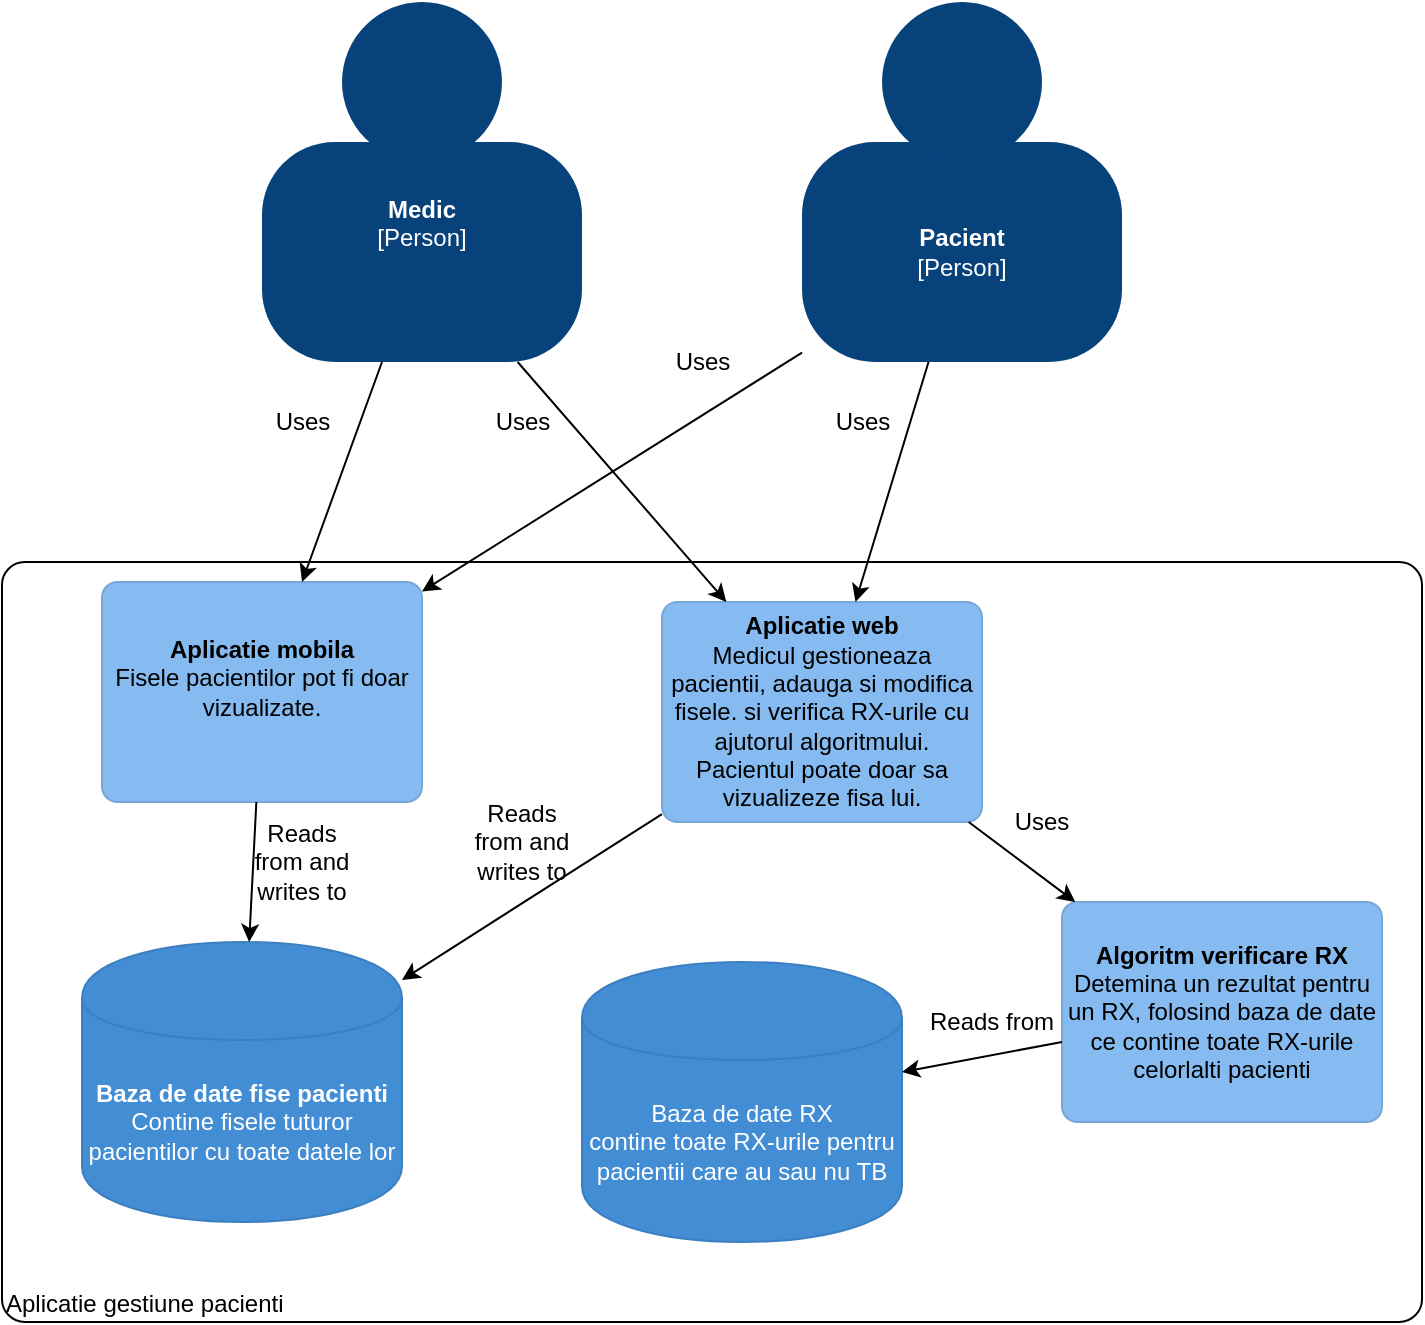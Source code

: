 <mxfile version="12.8.1" type="device"><diagram id="CvIGyqJotFcjogtGNMux" name="Page-1"><mxGraphModel dx="1865" dy="1717" grid="1" gridSize="10" guides="1" tooltips="1" connect="1" arrows="1" fold="1" page="1" pageScale="1" pageWidth="827" pageHeight="1169" math="0" shadow="0"><root><mxCell id="0"/><mxCell id="1" parent="0"/><mxCell id="OWFaTM2kn57WQ_NS1Cg1-2" value="" style="group;rounded=0;labelBackgroundColor=none;fillColor=none;fontColor=#ffffff;align=center;html=1;" vertex="1" connectable="0" parent="1"><mxGeometry x="100" y="-80" width="160" height="180" as="geometry"/><C4Person as="c4"/></mxCell><object label="&lt;b&gt;Medic&lt;/b&gt;&lt;div&gt;[Person]&lt;/div&gt;&lt;div&gt;&lt;br&gt;&lt;/div&gt;&lt;div&gt;&lt;br&gt;&lt;/div&gt;" placeholders="1" c4Name="name" c4Type="body" c4Description="Description" id="OWFaTM2kn57WQ_NS1Cg1-3"><mxCell style="rounded=1;whiteSpace=wrap;html=1;labelBackgroundColor=none;fillColor=#08427b;fontColor=#ffffff;align=center;arcSize=33;strokeColor=3c7fc0;" vertex="1" parent="OWFaTM2kn57WQ_NS1Cg1-2"><mxGeometry y="70" width="160" height="110" as="geometry"/><C4Person as="c4"/></mxCell></object><mxCell id="OWFaTM2kn57WQ_NS1Cg1-4" value="" style="ellipse;whiteSpace=wrap;html=1;aspect=fixed;rounded=0;labelBackgroundColor=none;fillColor=#08427b;fontSize=12;fontColor=#ffffff;align=center;strokeColor=3c7fc0;" vertex="1" parent="OWFaTM2kn57WQ_NS1Cg1-2"><mxGeometry x="40" width="80" height="80" as="geometry"/><C4Person as="c4"/></mxCell><mxCell id="OWFaTM2kn57WQ_NS1Cg1-5" value="" style="group;rounded=0;labelBackgroundColor=none;fillColor=none;fontColor=#ffffff;align=center;html=1;" vertex="1" connectable="0" parent="1"><mxGeometry x="370" y="-80" width="160" height="180" as="geometry"/><C4Person as="c4"/></mxCell><object label="&lt;b&gt;Pacient&lt;/b&gt;&lt;br&gt;[Person]" placeholders="1" c4Name="name" c4Type="body" c4Description="Description" id="OWFaTM2kn57WQ_NS1Cg1-6"><mxCell style="rounded=1;whiteSpace=wrap;html=1;labelBackgroundColor=none;fillColor=#08427b;fontColor=#ffffff;align=center;arcSize=33;strokeColor=3c7fc0;" vertex="1" parent="OWFaTM2kn57WQ_NS1Cg1-5"><mxGeometry y="70" width="160" height="110" as="geometry"/><C4Person as="c4"/></mxCell></object><mxCell id="OWFaTM2kn57WQ_NS1Cg1-7" value="" style="ellipse;whiteSpace=wrap;html=1;aspect=fixed;rounded=0;labelBackgroundColor=none;fillColor=#08427b;fontSize=12;fontColor=#ffffff;align=center;strokeColor=3c7fc0;" vertex="1" parent="OWFaTM2kn57WQ_NS1Cg1-5"><mxGeometry x="40" width="80" height="80" as="geometry"/><C4Person as="c4"/></mxCell><object label="&lt;div style=&quot;text-align: left&quot;&gt;Aplicatie gestiune pacienti&lt;/div&gt;" placeholders="1" c4Name="name" c4Type="ExecutionEnvironment" c4Application="applicationAndVersion" id="OWFaTM2kn57WQ_NS1Cg1-8"><mxCell style="rounded=1;whiteSpace=wrap;html=1;labelBackgroundColor=none;fillColor=#ffffff;fontColor=#000000;align=left;arcSize=3;strokeColor=#000000;verticalAlign=bottom;" vertex="1" parent="1"><mxGeometry x="-30" y="200" width="710" height="380" as="geometry"/><C4ExecutionEnvironment as="c4"/></mxCell></object><object label="&lt;span style=&quot;color: rgb(0 , 0 , 0)&quot;&gt;&lt;b&gt;Aplicatie web&lt;/b&gt;&lt;br&gt;Medicul gestioneaza pacientii, adauga si modifica fisele. si verifica RX-urile cu ajutorul algoritmului. Pacientul poate doar sa vizualizeze fisa lui.&lt;br&gt;&lt;/span&gt;" placeholders="1" c4Name="name" c4Type="Component" c4Technology="technology" c4Description="Description" id="OWFaTM2kn57WQ_NS1Cg1-11"><mxCell style="rounded=1;whiteSpace=wrap;html=1;labelBackgroundColor=none;fillColor=#85bbf0;fontColor=#000000;align=center;arcSize=7;strokeColor=#78a8d8;" vertex="1" parent="1"><mxGeometry x="300" y="220" width="160" height="110" as="geometry"/><C4Component as="c4"/></mxCell></object><object label="&lt;b&gt;Aplicatie mobila&lt;/b&gt;&lt;div&gt;Fisele pacientilor pot fi doar vizualizate.&lt;/div&gt;&lt;div&gt;&lt;br&gt;&lt;/div&gt;" placeholders="1" c4Name="name" c4Type="Component" c4Technology="technology" c4Description="Description" id="OWFaTM2kn57WQ_NS1Cg1-12"><mxCell style="rounded=1;whiteSpace=wrap;html=1;labelBackgroundColor=none;fillColor=#85bbf0;fontColor=#000000;align=center;arcSize=7;strokeColor=#78a8d8;" vertex="1" parent="1"><mxGeometry x="20" y="210" width="160" height="110" as="geometry"/><C4Component as="c4"/></mxCell></object><mxCell id="OWFaTM2kn57WQ_NS1Cg1-17" value="" style="endArrow=classic;html=1;" edge="1" parent="1" source="OWFaTM2kn57WQ_NS1Cg1-6" target="OWFaTM2kn57WQ_NS1Cg1-12"><mxGeometry width="50" height="50" relative="1" as="geometry"><mxPoint x="390" y="210" as="sourcePoint"/><mxPoint x="440" y="160" as="targetPoint"/></mxGeometry></mxCell><mxCell id="OWFaTM2kn57WQ_NS1Cg1-18" value="" style="endArrow=classic;html=1;" edge="1" parent="1" source="OWFaTM2kn57WQ_NS1Cg1-6" target="OWFaTM2kn57WQ_NS1Cg1-11"><mxGeometry width="50" height="50" relative="1" as="geometry"><mxPoint x="390" y="210" as="sourcePoint"/><mxPoint x="440" y="160" as="targetPoint"/></mxGeometry></mxCell><mxCell id="OWFaTM2kn57WQ_NS1Cg1-19" value="" style="endArrow=classic;html=1;" edge="1" parent="1" source="OWFaTM2kn57WQ_NS1Cg1-3" target="OWFaTM2kn57WQ_NS1Cg1-11"><mxGeometry width="50" height="50" relative="1" as="geometry"><mxPoint x="390" y="210" as="sourcePoint"/><mxPoint x="440" y="160" as="targetPoint"/><Array as="points"/></mxGeometry></mxCell><mxCell id="OWFaTM2kn57WQ_NS1Cg1-21" value="Uses" style="text;html=1;align=center;verticalAlign=middle;resizable=0;points=[];labelBackgroundColor=#ffffff;" vertex="1" connectable="0" parent="OWFaTM2kn57WQ_NS1Cg1-19"><mxGeometry x="-0.246" y="2" relative="1" as="geometry"><mxPoint x="-38.71" y="-13.96" as="offset"/></mxGeometry></mxCell><mxCell id="OWFaTM2kn57WQ_NS1Cg1-20" value="" style="endArrow=classic;html=1;" edge="1" parent="1" source="OWFaTM2kn57WQ_NS1Cg1-3" target="OWFaTM2kn57WQ_NS1Cg1-12"><mxGeometry width="50" height="50" relative="1" as="geometry"><mxPoint x="390" y="210" as="sourcePoint"/><mxPoint x="440" y="160" as="targetPoint"/></mxGeometry></mxCell><mxCell id="OWFaTM2kn57WQ_NS1Cg1-22" value="Uses" style="text;html=1;align=center;verticalAlign=middle;resizable=0;points=[];autosize=1;" vertex="1" parent="1"><mxGeometry x="100" y="120" width="40" height="20" as="geometry"/></mxCell><mxCell id="OWFaTM2kn57WQ_NS1Cg1-23" value="Uses" style="text;html=1;align=center;verticalAlign=middle;resizable=0;points=[];autosize=1;" vertex="1" parent="1"><mxGeometry x="300" y="90" width="40" height="20" as="geometry"/></mxCell><mxCell id="OWFaTM2kn57WQ_NS1Cg1-24" value="Uses" style="text;html=1;align=center;verticalAlign=middle;resizable=0;points=[];autosize=1;" vertex="1" parent="1"><mxGeometry x="380" y="120" width="40" height="20" as="geometry"/></mxCell><object label="&lt;b&gt;Algoritm verificare RX&lt;br&gt;&lt;/b&gt;Detemina un rezultat pentru un RX, folosind baza de date ce contine toate RX-urile celorlalti pacienti" placeholders="1" c4Name="name" c4Type="Component" c4Technology="technology" c4Description="Description" id="OWFaTM2kn57WQ_NS1Cg1-25"><mxCell style="rounded=1;whiteSpace=wrap;html=1;labelBackgroundColor=none;fillColor=#85bbf0;fontColor=#000000;align=center;arcSize=7;strokeColor=#78a8d8;" vertex="1" parent="1"><mxGeometry x="500" y="370" width="160" height="110" as="geometry"/><C4Component as="c4"/></mxCell></object><object label="&lt;b&gt;Baza de date fise pacienti&lt;/b&gt;&lt;br&gt;Contine fisele tuturor pacientilor cu toate datele lor" placeholders="1" c4Type="Database" c4Technology="technology" c4Description="Description" id="OWFaTM2kn57WQ_NS1Cg1-26"><mxCell style="shape=cylinder;whiteSpace=wrap;html=1;boundedLbl=1;rounded=0;labelBackgroundColor=none;fillColor=#438dd5;fontSize=12;fontColor=#ffffff;align=center;strokeColor=#3c7fc0;" vertex="1" parent="1"><mxGeometry x="10" y="390" width="160" height="140" as="geometry"/><C4Database as="c4"/></mxCell></object><object label="&lt;span&gt;Baza de date RX&lt;/span&gt;&lt;div&gt;contine toate RX-urile pentru pacientii care au sau nu TB&lt;/div&gt;" placeholders="1" c4Type="Database" c4Technology="technology" c4Description="Description" id="OWFaTM2kn57WQ_NS1Cg1-27"><mxCell style="shape=cylinder;whiteSpace=wrap;html=1;boundedLbl=1;rounded=0;labelBackgroundColor=none;fillColor=#438dd5;fontSize=12;fontColor=#ffffff;align=center;strokeColor=#3c7fc0;" vertex="1" parent="1"><mxGeometry x="260" y="400" width="160" height="140" as="geometry"/><C4Database as="c4"/></mxCell></object><mxCell id="OWFaTM2kn57WQ_NS1Cg1-28" value="" style="endArrow=classic;html=1;" edge="1" parent="1" source="OWFaTM2kn57WQ_NS1Cg1-12" target="OWFaTM2kn57WQ_NS1Cg1-26"><mxGeometry width="50" height="50" relative="1" as="geometry"><mxPoint x="390" y="410" as="sourcePoint"/><mxPoint x="440" y="360" as="targetPoint"/></mxGeometry></mxCell><mxCell id="OWFaTM2kn57WQ_NS1Cg1-29" value="" style="endArrow=classic;html=1;" edge="1" parent="1" source="OWFaTM2kn57WQ_NS1Cg1-11" target="OWFaTM2kn57WQ_NS1Cg1-26"><mxGeometry width="50" height="50" relative="1" as="geometry"><mxPoint x="390" y="410" as="sourcePoint"/><mxPoint x="440" y="360" as="targetPoint"/></mxGeometry></mxCell><mxCell id="OWFaTM2kn57WQ_NS1Cg1-30" value="" style="endArrow=classic;html=1;" edge="1" parent="1" source="OWFaTM2kn57WQ_NS1Cg1-11" target="OWFaTM2kn57WQ_NS1Cg1-25"><mxGeometry width="50" height="50" relative="1" as="geometry"><mxPoint x="390" y="410" as="sourcePoint"/><mxPoint x="440" y="360" as="targetPoint"/></mxGeometry></mxCell><mxCell id="OWFaTM2kn57WQ_NS1Cg1-31" value="" style="endArrow=classic;html=1;" edge="1" parent="1" source="OWFaTM2kn57WQ_NS1Cg1-25" target="OWFaTM2kn57WQ_NS1Cg1-27"><mxGeometry width="50" height="50" relative="1" as="geometry"><mxPoint x="390" y="410" as="sourcePoint"/><mxPoint x="440" y="360" as="targetPoint"/></mxGeometry></mxCell><mxCell id="OWFaTM2kn57WQ_NS1Cg1-32" value="Reads from and writes to" style="text;html=1;strokeColor=none;fillColor=none;align=center;verticalAlign=middle;whiteSpace=wrap;rounded=0;" vertex="1" parent="1"><mxGeometry x="90" y="340" width="60" height="20" as="geometry"/></mxCell><mxCell id="OWFaTM2kn57WQ_NS1Cg1-33" value="Reads from and writes to" style="text;html=1;strokeColor=none;fillColor=none;align=center;verticalAlign=middle;whiteSpace=wrap;rounded=0;" vertex="1" parent="1"><mxGeometry x="200" y="330" width="60" height="20" as="geometry"/></mxCell><mxCell id="OWFaTM2kn57WQ_NS1Cg1-34" value="Reads from" style="text;html=1;strokeColor=none;fillColor=none;align=center;verticalAlign=middle;whiteSpace=wrap;rounded=0;" vertex="1" parent="1"><mxGeometry x="430" y="420" width="70" height="20" as="geometry"/></mxCell><mxCell id="OWFaTM2kn57WQ_NS1Cg1-35" value="Uses" style="text;html=1;strokeColor=none;fillColor=none;align=center;verticalAlign=middle;whiteSpace=wrap;rounded=0;" vertex="1" parent="1"><mxGeometry x="470" y="320" width="40" height="20" as="geometry"/></mxCell></root></mxGraphModel></diagram></mxfile>